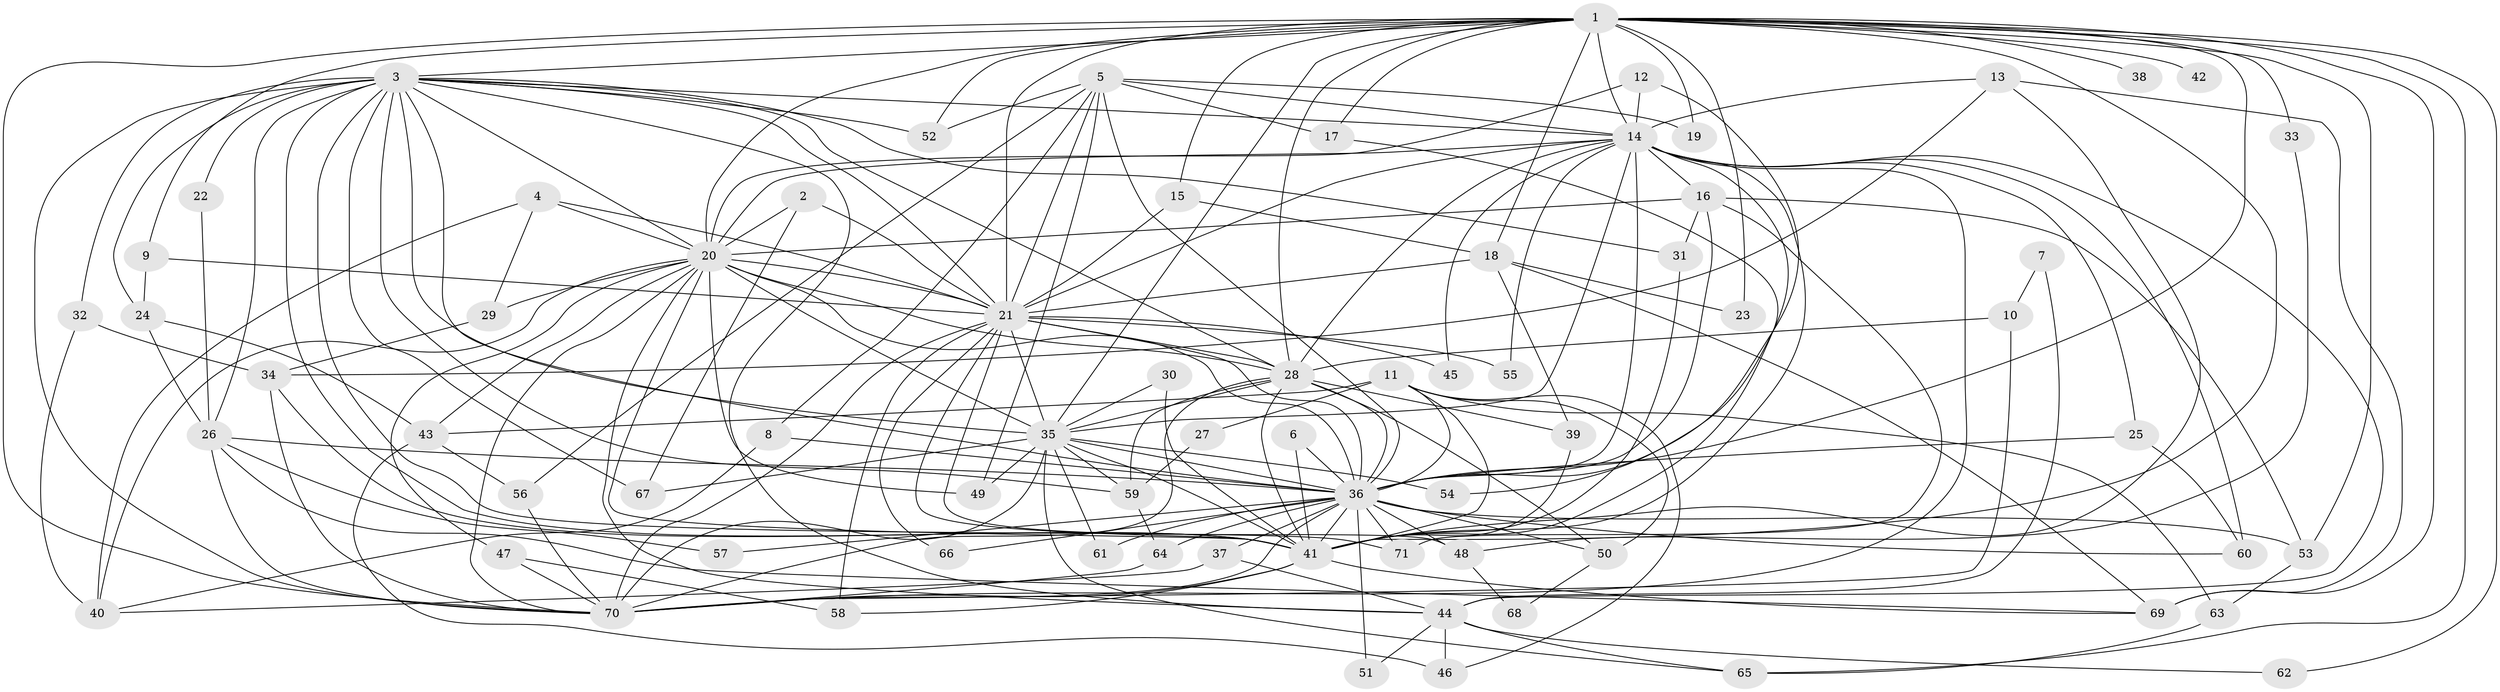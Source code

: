 // original degree distribution, {18: 0.017094017094017096, 16: 0.008547008547008548, 25: 0.008547008547008548, 22: 0.02564102564102564, 21: 0.008547008547008548, 31: 0.008547008547008548, 20: 0.008547008547008548, 9: 0.017094017094017096, 3: 0.21367521367521367, 5: 0.05128205128205128, 7: 0.017094017094017096, 4: 0.05982905982905983, 6: 0.017094017094017096, 2: 0.5384615384615384}
// Generated by graph-tools (version 1.1) at 2025/36/03/04/25 23:36:27]
// undirected, 71 vertices, 198 edges
graph export_dot {
  node [color=gray90,style=filled];
  1;
  2;
  3;
  4;
  5;
  6;
  7;
  8;
  9;
  10;
  11;
  12;
  13;
  14;
  15;
  16;
  17;
  18;
  19;
  20;
  21;
  22;
  23;
  24;
  25;
  26;
  27;
  28;
  29;
  30;
  31;
  32;
  33;
  34;
  35;
  36;
  37;
  38;
  39;
  40;
  41;
  42;
  43;
  44;
  45;
  46;
  47;
  48;
  49;
  50;
  51;
  52;
  53;
  54;
  55;
  56;
  57;
  58;
  59;
  60;
  61;
  62;
  63;
  64;
  65;
  66;
  67;
  68;
  69;
  70;
  71;
  1 -- 3 [weight=1.0];
  1 -- 9 [weight=1.0];
  1 -- 14 [weight=1.0];
  1 -- 15 [weight=1.0];
  1 -- 17 [weight=1.0];
  1 -- 18 [weight=1.0];
  1 -- 19 [weight=1.0];
  1 -- 20 [weight=1.0];
  1 -- 21 [weight=1.0];
  1 -- 23 [weight=1.0];
  1 -- 28 [weight=1.0];
  1 -- 33 [weight=1.0];
  1 -- 35 [weight=1.0];
  1 -- 36 [weight=1.0];
  1 -- 38 [weight=1.0];
  1 -- 41 [weight=1.0];
  1 -- 42 [weight=1.0];
  1 -- 52 [weight=1.0];
  1 -- 53 [weight=1.0];
  1 -- 62 [weight=1.0];
  1 -- 65 [weight=1.0];
  1 -- 69 [weight=1.0];
  1 -- 70 [weight=1.0];
  2 -- 20 [weight=1.0];
  2 -- 21 [weight=1.0];
  2 -- 67 [weight=1.0];
  3 -- 14 [weight=1.0];
  3 -- 20 [weight=1.0];
  3 -- 21 [weight=1.0];
  3 -- 22 [weight=1.0];
  3 -- 24 [weight=1.0];
  3 -- 26 [weight=1.0];
  3 -- 28 [weight=1.0];
  3 -- 31 [weight=1.0];
  3 -- 32 [weight=1.0];
  3 -- 35 [weight=1.0];
  3 -- 36 [weight=1.0];
  3 -- 41 [weight=1.0];
  3 -- 44 [weight=1.0];
  3 -- 52 [weight=1.0];
  3 -- 59 [weight=1.0];
  3 -- 67 [weight=1.0];
  3 -- 70 [weight=2.0];
  3 -- 71 [weight=1.0];
  4 -- 20 [weight=1.0];
  4 -- 21 [weight=1.0];
  4 -- 29 [weight=1.0];
  4 -- 40 [weight=1.0];
  5 -- 8 [weight=1.0];
  5 -- 14 [weight=1.0];
  5 -- 17 [weight=1.0];
  5 -- 19 [weight=1.0];
  5 -- 21 [weight=1.0];
  5 -- 36 [weight=1.0];
  5 -- 49 [weight=1.0];
  5 -- 52 [weight=1.0];
  5 -- 56 [weight=1.0];
  6 -- 36 [weight=1.0];
  6 -- 41 [weight=1.0];
  7 -- 10 [weight=1.0];
  7 -- 44 [weight=1.0];
  8 -- 36 [weight=1.0];
  8 -- 40 [weight=1.0];
  9 -- 21 [weight=1.0];
  9 -- 24 [weight=1.0];
  10 -- 28 [weight=2.0];
  10 -- 70 [weight=1.0];
  11 -- 27 [weight=1.0];
  11 -- 36 [weight=1.0];
  11 -- 41 [weight=1.0];
  11 -- 43 [weight=1.0];
  11 -- 46 [weight=1.0];
  11 -- 50 [weight=1.0];
  11 -- 63 [weight=1.0];
  12 -- 14 [weight=1.0];
  12 -- 20 [weight=1.0];
  12 -- 36 [weight=1.0];
  13 -- 14 [weight=1.0];
  13 -- 34 [weight=1.0];
  13 -- 41 [weight=1.0];
  13 -- 69 [weight=1.0];
  14 -- 16 [weight=1.0];
  14 -- 20 [weight=1.0];
  14 -- 21 [weight=1.0];
  14 -- 25 [weight=1.0];
  14 -- 28 [weight=1.0];
  14 -- 35 [weight=1.0];
  14 -- 36 [weight=1.0];
  14 -- 41 [weight=2.0];
  14 -- 44 [weight=1.0];
  14 -- 45 [weight=1.0];
  14 -- 54 [weight=1.0];
  14 -- 55 [weight=1.0];
  14 -- 60 [weight=1.0];
  14 -- 70 [weight=2.0];
  15 -- 18 [weight=1.0];
  15 -- 21 [weight=1.0];
  16 -- 20 [weight=1.0];
  16 -- 31 [weight=1.0];
  16 -- 36 [weight=1.0];
  16 -- 53 [weight=1.0];
  16 -- 71 [weight=1.0];
  17 -- 41 [weight=1.0];
  18 -- 21 [weight=1.0];
  18 -- 23 [weight=1.0];
  18 -- 39 [weight=1.0];
  18 -- 69 [weight=1.0];
  20 -- 21 [weight=1.0];
  20 -- 28 [weight=2.0];
  20 -- 29 [weight=1.0];
  20 -- 35 [weight=2.0];
  20 -- 36 [weight=1.0];
  20 -- 40 [weight=1.0];
  20 -- 41 [weight=2.0];
  20 -- 43 [weight=1.0];
  20 -- 44 [weight=1.0];
  20 -- 47 [weight=1.0];
  20 -- 49 [weight=1.0];
  20 -- 70 [weight=1.0];
  21 -- 28 [weight=1.0];
  21 -- 35 [weight=2.0];
  21 -- 36 [weight=1.0];
  21 -- 41 [weight=1.0];
  21 -- 45 [weight=1.0];
  21 -- 48 [weight=1.0];
  21 -- 55 [weight=1.0];
  21 -- 58 [weight=1.0];
  21 -- 66 [weight=1.0];
  21 -- 70 [weight=1.0];
  22 -- 26 [weight=1.0];
  24 -- 26 [weight=1.0];
  24 -- 43 [weight=1.0];
  25 -- 36 [weight=1.0];
  25 -- 60 [weight=1.0];
  26 -- 36 [weight=1.0];
  26 -- 57 [weight=1.0];
  26 -- 69 [weight=1.0];
  26 -- 70 [weight=1.0];
  27 -- 59 [weight=1.0];
  28 -- 35 [weight=1.0];
  28 -- 36 [weight=1.0];
  28 -- 39 [weight=1.0];
  28 -- 41 [weight=2.0];
  28 -- 50 [weight=1.0];
  28 -- 59 [weight=1.0];
  28 -- 70 [weight=1.0];
  29 -- 34 [weight=1.0];
  30 -- 35 [weight=1.0];
  30 -- 41 [weight=1.0];
  31 -- 41 [weight=1.0];
  32 -- 34 [weight=1.0];
  32 -- 40 [weight=1.0];
  33 -- 48 [weight=1.0];
  34 -- 41 [weight=1.0];
  34 -- 70 [weight=1.0];
  35 -- 36 [weight=1.0];
  35 -- 41 [weight=1.0];
  35 -- 49 [weight=1.0];
  35 -- 54 [weight=1.0];
  35 -- 59 [weight=1.0];
  35 -- 61 [weight=1.0];
  35 -- 65 [weight=1.0];
  35 -- 67 [weight=1.0];
  35 -- 70 [weight=1.0];
  36 -- 37 [weight=1.0];
  36 -- 41 [weight=1.0];
  36 -- 48 [weight=2.0];
  36 -- 50 [weight=1.0];
  36 -- 51 [weight=1.0];
  36 -- 53 [weight=1.0];
  36 -- 57 [weight=1.0];
  36 -- 60 [weight=1.0];
  36 -- 61 [weight=2.0];
  36 -- 64 [weight=1.0];
  36 -- 66 [weight=1.0];
  36 -- 70 [weight=2.0];
  36 -- 71 [weight=1.0];
  37 -- 40 [weight=1.0];
  37 -- 44 [weight=1.0];
  39 -- 41 [weight=1.0];
  41 -- 58 [weight=1.0];
  41 -- 69 [weight=1.0];
  41 -- 70 [weight=1.0];
  43 -- 46 [weight=1.0];
  43 -- 56 [weight=1.0];
  44 -- 46 [weight=1.0];
  44 -- 51 [weight=1.0];
  44 -- 62 [weight=1.0];
  44 -- 65 [weight=1.0];
  47 -- 58 [weight=1.0];
  47 -- 70 [weight=1.0];
  48 -- 68 [weight=1.0];
  50 -- 68 [weight=1.0];
  53 -- 63 [weight=1.0];
  56 -- 70 [weight=1.0];
  59 -- 64 [weight=1.0];
  63 -- 65 [weight=1.0];
  64 -- 70 [weight=1.0];
}
